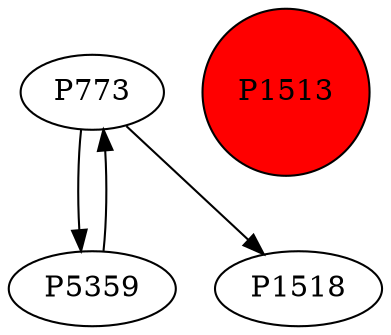 digraph {
	P773 -> P5359
	P773 -> P1518
	P5359 -> P773
	P1513 [shape=circle]
	P1513 [style=filled]
	P1513 [fillcolor=red]
}